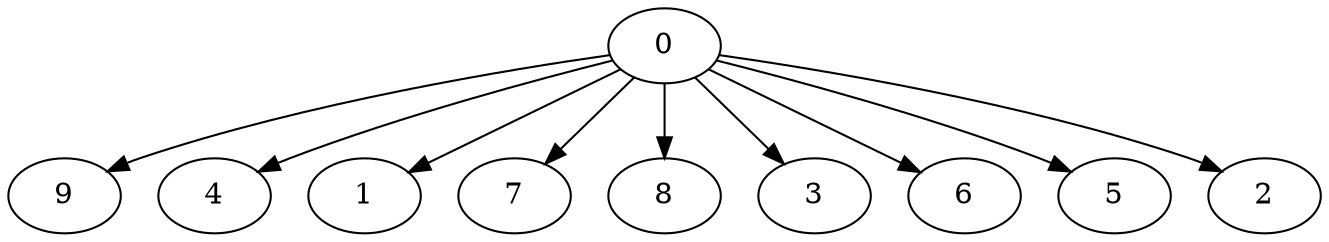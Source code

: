 digraph "Fork_Nodes_10_CCR_0.10_WeightType_Random#1" {
	9 [Weight=58, Start=150, Processor=1];
	4 [Weight=26, Start=182, Processor=0];
	1 [Weight=52, Start=130, Processor=0];
	7 [Weight=52, Start=78, Processor=0];
	8 [Weight=65, Start=13, Processor=0];
	3 [Weight=32, Start=118, Processor=1];
	6 [Weight=32, Start=86, Processor=1];
	5 [Weight=39, Start=47, Processor=1];
	2 [Weight=32, Start=15, Processor=1];
	0 [Weight=13, Start=0, Processor=0];
	0 -> 1 [Weight=3];
	0 -> 2 [Weight=2];
	0 -> 3 [Weight=8];
	0 -> 4 [Weight=5];
	0 -> 5 [Weight=4];
	0 -> 6 [Weight=7];
	0 -> 7 [Weight=2];
	0 -> 8 [Weight=5];
	0 -> 9 [Weight=4];
}